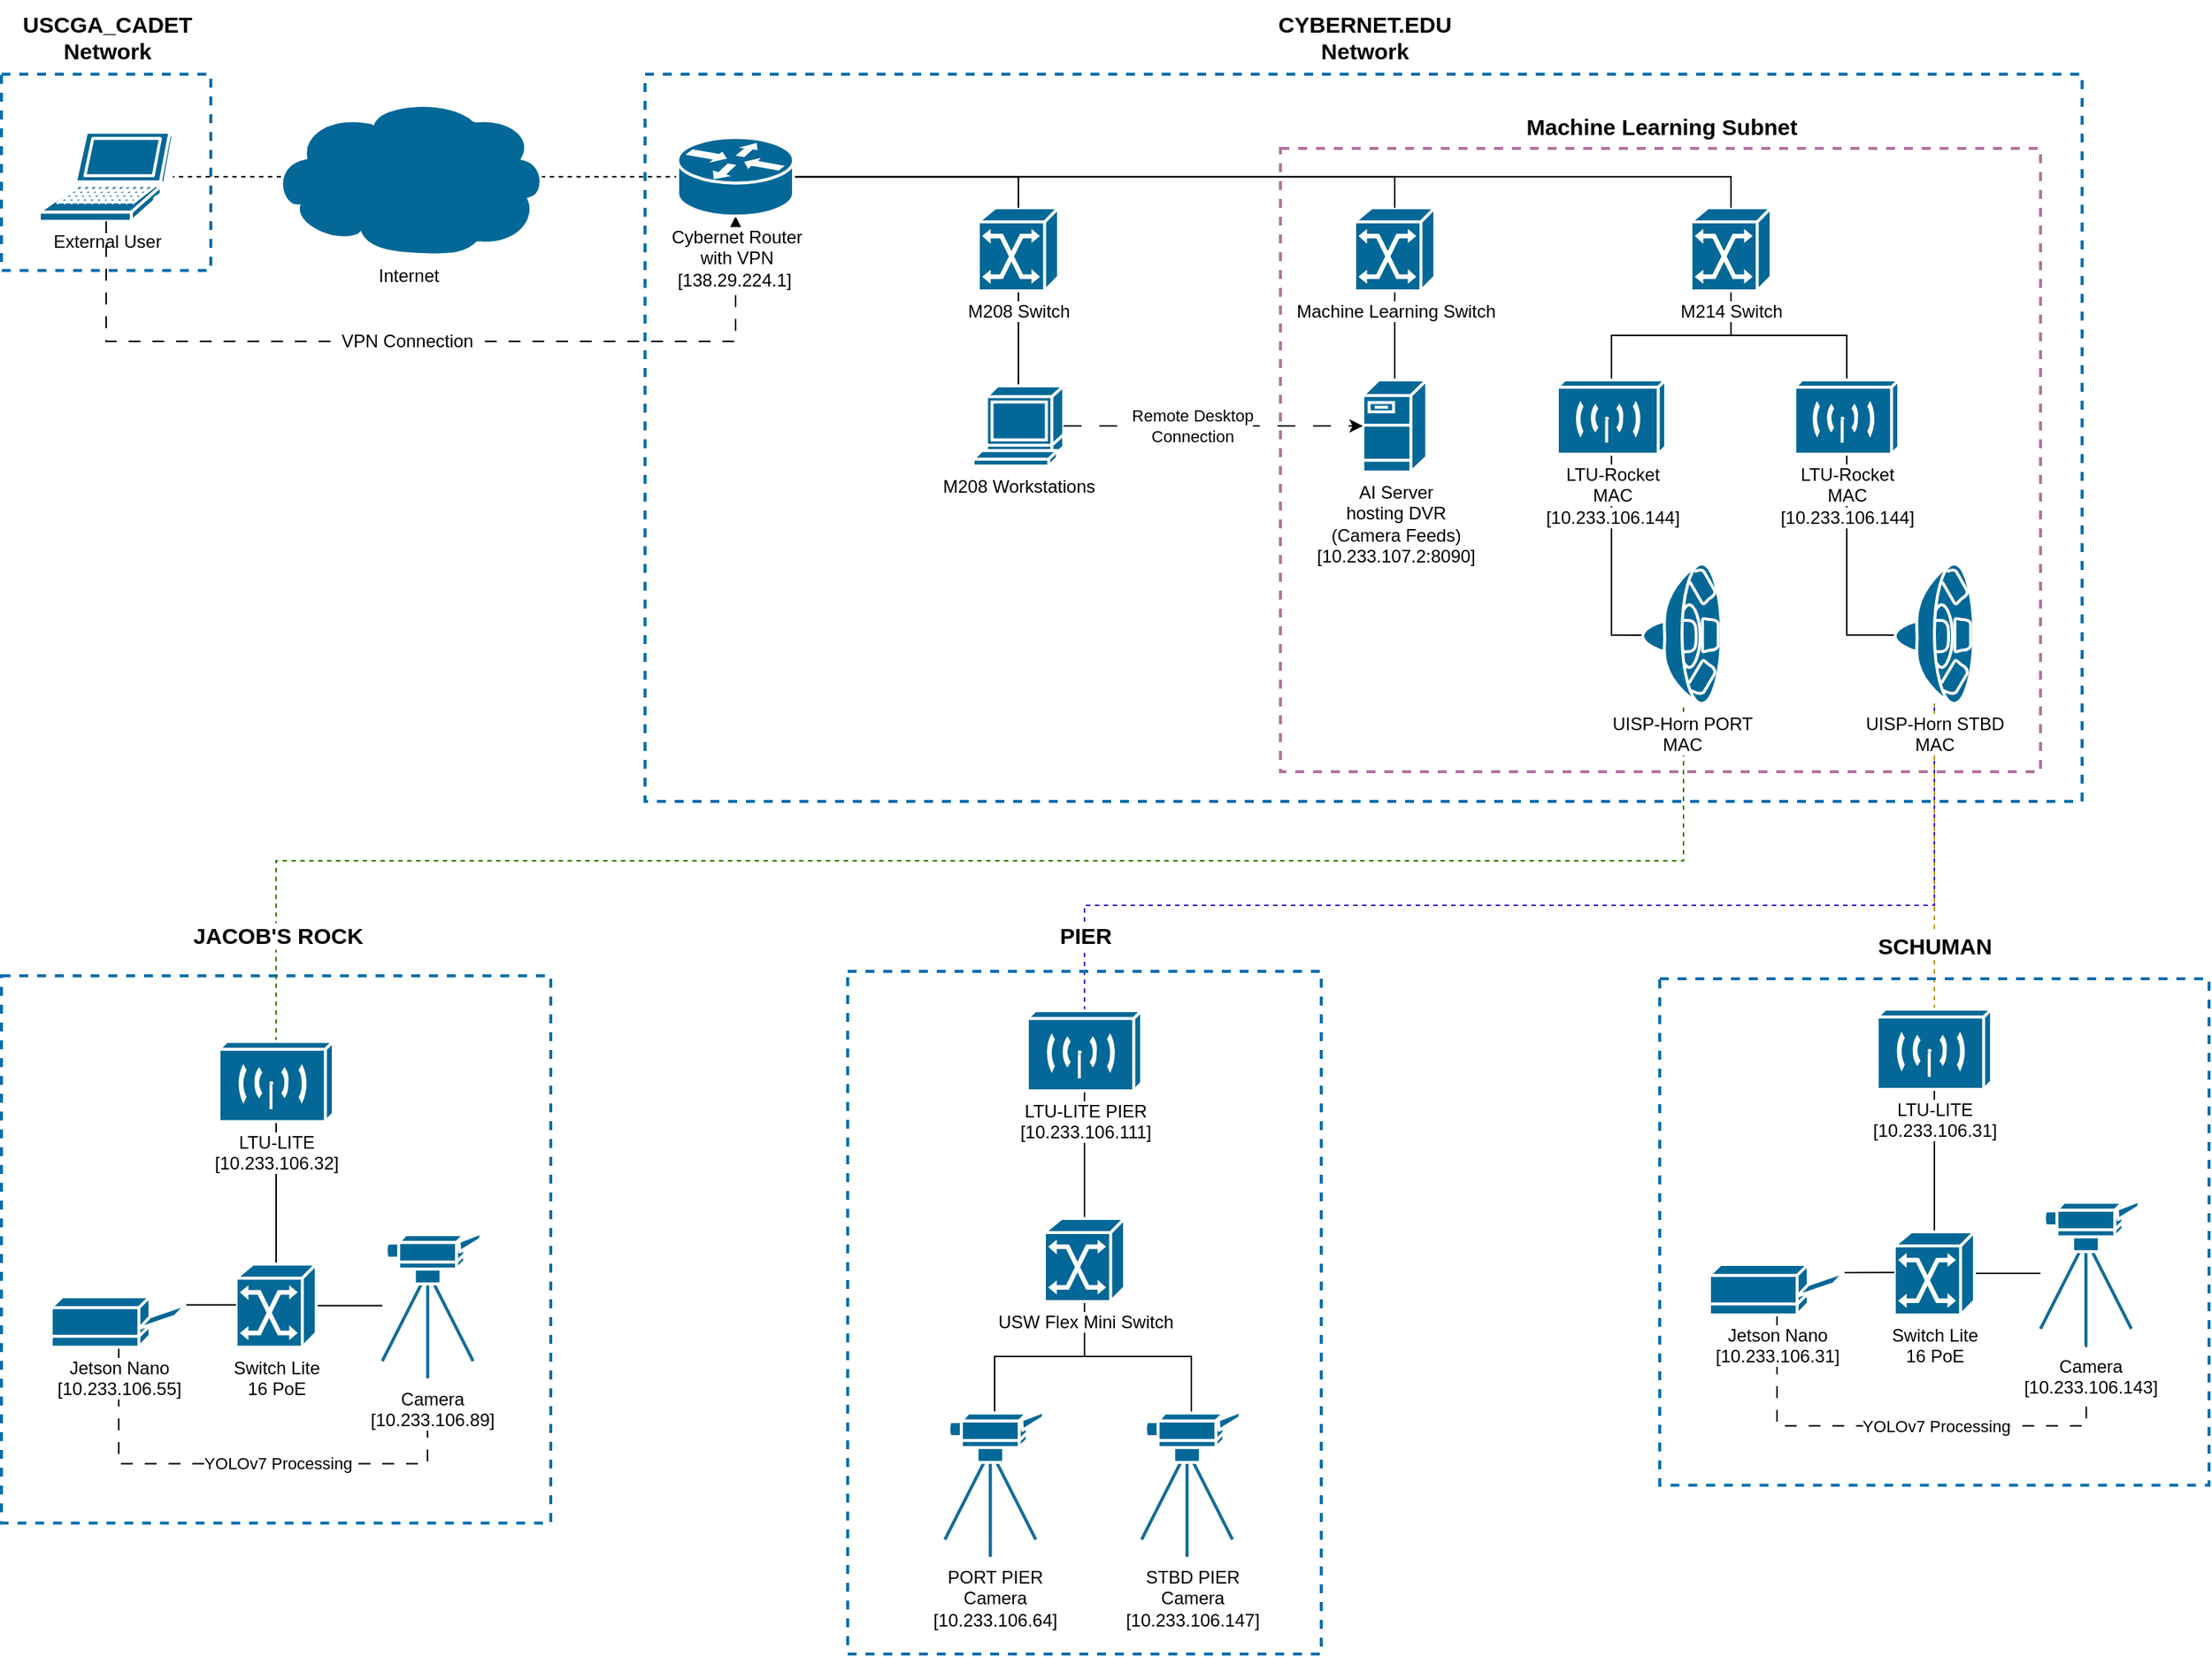 <mxfile version="23.1.5" type="device">
  <diagram name="Page-1" id="EIQqQ-D2TEZldo85gOta">
    <mxGraphModel dx="2074" dy="1197" grid="1" gridSize="10" guides="1" tooltips="1" connect="1" arrows="1" fold="1" page="1" pageScale="1" pageWidth="850" pageHeight="1100" math="0" shadow="0">
      <root>
        <mxCell id="0" />
        <mxCell id="1" parent="0" />
        <mxCell id="iZx3XUQsl2NtSvlgJrzU-134" style="edgeStyle=orthogonalEdgeStyle;rounded=0;orthogonalLoop=1;jettySize=auto;html=1;exitX=0.5;exitY=0;exitDx=0;exitDy=0;exitPerimeter=0;endArrow=none;endFill=0;fillColor=#6a00ff;strokeColor=#3700CC;dashed=1;" edge="1" parent="1" source="iZx3XUQsl2NtSvlgJrzU-45" target="iZx3XUQsl2NtSvlgJrzU-39">
          <mxGeometry relative="1" as="geometry">
            <Array as="points">
              <mxPoint x="830" y="650" />
              <mxPoint x="1402" y="650" />
            </Array>
          </mxGeometry>
        </mxCell>
        <mxCell id="iZx3XUQsl2NtSvlgJrzU-135" value="&lt;font style=&quot;font-size: 15px;&quot;&gt;PIER&lt;/font&gt;" style="edgeLabel;html=1;align=center;verticalAlign=middle;resizable=0;points=[];fontStyle=1" vertex="1" connectable="0" parent="iZx3XUQsl2NtSvlgJrzU-134">
          <mxGeometry x="-0.869" y="-3" relative="1" as="geometry">
            <mxPoint x="-3" as="offset" />
          </mxGeometry>
        </mxCell>
        <mxCell id="iZx3XUQsl2NtSvlgJrzU-131" value="&lt;br&gt;&lt;br&gt;&lt;br&gt;&lt;br&gt;&lt;br&gt;&lt;br&gt;&lt;br&gt;&lt;br&gt;&lt;br&gt;&lt;br&gt;Net" style="rounded=0;whiteSpace=wrap;html=1;fillStyle=auto;fillColor=none;fontColor=#ffffff;strokeColor=#B5739D;dashed=1;align=center;strokeWidth=2;" vertex="1" parent="1">
          <mxGeometry x="961.5" y="140" width="512" height="420" as="geometry" />
        </mxCell>
        <mxCell id="iZx3XUQsl2NtSvlgJrzU-90" style="edgeStyle=orthogonalEdgeStyle;rounded=0;orthogonalLoop=1;jettySize=auto;html=1;exitX=0.5;exitY=0;exitDx=0;exitDy=0;exitPerimeter=0;endArrow=none;endFill=0;dashed=1;strokeWidth=1;fillColor=#e3c800;strokeColor=#B09500;" edge="1" parent="1" source="iZx3XUQsl2NtSvlgJrzU-81" target="iZx3XUQsl2NtSvlgJrzU-39">
          <mxGeometry relative="1" as="geometry" />
        </mxCell>
        <mxCell id="iZx3XUQsl2NtSvlgJrzU-102" value="&lt;font style=&quot;font-size: 15px;&quot;&gt;SCHUMAN&lt;/font&gt;" style="edgeLabel;html=1;align=center;verticalAlign=middle;resizable=0;points=[];fontStyle=1" vertex="1" connectable="0" parent="iZx3XUQsl2NtSvlgJrzU-90">
          <mxGeometry x="-0.227" y="2" relative="1" as="geometry">
            <mxPoint x="2" y="36" as="offset" />
          </mxGeometry>
        </mxCell>
        <mxCell id="iZx3XUQsl2NtSvlgJrzU-125" value="&lt;br&gt;&lt;br&gt;&lt;br&gt;&lt;br&gt;&lt;br&gt;&lt;br&gt;&lt;br&gt;&lt;br&gt;&lt;br&gt;&lt;br&gt;Net" style="rounded=0;whiteSpace=wrap;html=1;fillStyle=auto;fillColor=none;fontColor=#ffffff;strokeColor=#006EAF;dashed=1;align=center;strokeWidth=2;" vertex="1" parent="1">
          <mxGeometry x="533.5" y="90" width="968" height="490" as="geometry" />
        </mxCell>
        <mxCell id="iZx3XUQsl2NtSvlgJrzU-112" style="edgeStyle=orthogonalEdgeStyle;rounded=0;orthogonalLoop=1;jettySize=auto;html=1;exitX=0.5;exitY=1;exitDx=0;exitDy=0;exitPerimeter=0;entryX=0.46;entryY=1;entryDx=0;entryDy=0;entryPerimeter=0;dashed=1;dashPattern=8 8;endArrow=none;endFill=0;" edge="1" parent="1" source="iZx3XUQsl2NtSvlgJrzU-85" target="iZx3XUQsl2NtSvlgJrzU-84">
          <mxGeometry relative="1" as="geometry">
            <Array as="points">
              <mxPoint x="1296.5" y="1000.75" />
              <mxPoint x="1504.5" y="1000.75" />
            </Array>
          </mxGeometry>
        </mxCell>
        <mxCell id="iZx3XUQsl2NtSvlgJrzU-113" value="YOLOv7 Processing" style="edgeLabel;html=1;align=center;verticalAlign=middle;resizable=0;points=[];" vertex="1" connectable="0" parent="iZx3XUQsl2NtSvlgJrzU-112">
          <mxGeometry x="0.039" relative="1" as="geometry">
            <mxPoint x="6" as="offset" />
          </mxGeometry>
        </mxCell>
        <mxCell id="iZx3XUQsl2NtSvlgJrzU-87" value="" style="rounded=0;whiteSpace=wrap;html=1;fillStyle=auto;fillColor=none;fontColor=#ffffff;strokeColor=#006EAF;dashed=1;align=center;strokeWidth=2;" vertex="1" parent="1">
          <mxGeometry x="100" y="697.5" width="370" height="368.75" as="geometry" />
        </mxCell>
        <mxCell id="iZx3XUQsl2NtSvlgJrzU-110" style="edgeStyle=orthogonalEdgeStyle;rounded=0;orthogonalLoop=1;jettySize=auto;html=1;exitX=0.5;exitY=1;exitDx=0;exitDy=0;exitPerimeter=0;entryX=0.455;entryY=1.179;entryDx=0;entryDy=0;entryPerimeter=0;endArrow=none;endFill=0;dashed=1;dashPattern=8 8;" edge="1" parent="1" source="iZx3XUQsl2NtSvlgJrzU-60" target="iZx3XUQsl2NtSvlgJrzU-59">
          <mxGeometry relative="1" as="geometry">
            <Array as="points">
              <mxPoint x="179" y="1026.25" />
              <mxPoint x="387" y="1026.25" />
            </Array>
          </mxGeometry>
        </mxCell>
        <mxCell id="iZx3XUQsl2NtSvlgJrzU-111" value="YOLOv7 Processing" style="edgeLabel;html=1;align=center;verticalAlign=middle;resizable=0;points=[];" vertex="1" connectable="0" parent="iZx3XUQsl2NtSvlgJrzU-110">
          <mxGeometry x="-0.037" y="-4" relative="1" as="geometry">
            <mxPoint x="28" y="-5" as="offset" />
          </mxGeometry>
        </mxCell>
        <mxCell id="iZx3XUQsl2NtSvlgJrzU-3" value="&lt;br&gt;&lt;br&gt;&lt;br&gt;&lt;br&gt;&lt;br&gt;&lt;br&gt;&lt;br&gt;&lt;br&gt;&lt;br&gt;&lt;br&gt;Net" style="rounded=0;whiteSpace=wrap;html=1;fillStyle=auto;fillColor=none;fontColor=#ffffff;strokeColor=#006EAF;dashed=1;align=center;strokeWidth=2;" vertex="1" parent="1">
          <mxGeometry x="100" y="90" width="141" height="132.24" as="geometry" />
        </mxCell>
        <mxCell id="iZx3XUQsl2NtSvlgJrzU-88" value="" style="rounded=0;whiteSpace=wrap;html=1;fillStyle=auto;fillColor=none;fontColor=#ffffff;strokeColor=#006EAF;dashed=1;align=center;strokeWidth=2;" vertex="1" parent="1">
          <mxGeometry x="670" y="694.5" width="319" height="460" as="geometry" />
        </mxCell>
        <mxCell id="iZx3XUQsl2NtSvlgJrzU-92" style="edgeStyle=orthogonalEdgeStyle;rounded=0;orthogonalLoop=1;jettySize=auto;html=1;exitX=0.5;exitY=0;exitDx=0;exitDy=0;exitPerimeter=0;endArrow=none;endFill=0;dashed=1;strokeWidth=1;fillColor=#60a917;strokeColor=#2D7600;" edge="1" parent="1" source="iZx3XUQsl2NtSvlgJrzU-57" target="iZx3XUQsl2NtSvlgJrzU-38">
          <mxGeometry relative="1" as="geometry">
            <Array as="points">
              <mxPoint x="285" y="620" />
              <mxPoint x="1233" y="620" />
            </Array>
          </mxGeometry>
        </mxCell>
        <mxCell id="iZx3XUQsl2NtSvlgJrzU-99" value="&lt;font style=&quot;font-size: 15px;&quot;&gt;JACOB&#39;S ROCK&lt;/font&gt;" style="edgeLabel;html=1;align=center;verticalAlign=middle;resizable=0;points=[];fontStyle=1" vertex="1" connectable="0" parent="iZx3XUQsl2NtSvlgJrzU-92">
          <mxGeometry x="-0.751" relative="1" as="geometry">
            <mxPoint x="-24" y="50" as="offset" />
          </mxGeometry>
        </mxCell>
        <mxCell id="iZx3XUQsl2NtSvlgJrzU-76" style="edgeStyle=orthogonalEdgeStyle;rounded=0;orthogonalLoop=1;jettySize=auto;html=1;exitX=0.5;exitY=1;exitDx=0;exitDy=0;exitPerimeter=0;endArrow=none;endFill=0;" edge="1" parent="1" source="iZx3XUQsl2NtSvlgJrzU-45" target="iZx3XUQsl2NtSvlgJrzU-48">
          <mxGeometry relative="1" as="geometry" />
        </mxCell>
        <mxCell id="iZx3XUQsl2NtSvlgJrzU-72" style="edgeStyle=orthogonalEdgeStyle;rounded=0;orthogonalLoop=1;jettySize=auto;html=1;exitX=0.5;exitY=1;exitDx=0;exitDy=0;exitPerimeter=0;endArrow=none;endFill=0;" edge="1" parent="1" source="iZx3XUQsl2NtSvlgJrzU-48" target="iZx3XUQsl2NtSvlgJrzU-46">
          <mxGeometry relative="1" as="geometry" />
        </mxCell>
        <mxCell id="iZx3XUQsl2NtSvlgJrzU-73" style="edgeStyle=orthogonalEdgeStyle;rounded=0;orthogonalLoop=1;jettySize=auto;html=1;exitX=0.5;exitY=1;exitDx=0;exitDy=0;exitPerimeter=0;entryX=0.5;entryY=0.01;entryDx=0;entryDy=0;entryPerimeter=0;endArrow=none;endFill=0;" edge="1" parent="1" source="iZx3XUQsl2NtSvlgJrzU-48" target="iZx3XUQsl2NtSvlgJrzU-47">
          <mxGeometry relative="1" as="geometry" />
        </mxCell>
        <mxCell id="iZx3XUQsl2NtSvlgJrzU-69" style="edgeStyle=orthogonalEdgeStyle;rounded=0;orthogonalLoop=1;jettySize=auto;html=1;exitX=0.5;exitY=1;exitDx=0;exitDy=0;exitPerimeter=0;entryX=0;entryY=0.51;entryDx=0;entryDy=0;entryPerimeter=0;endArrow=none;endFill=0;" edge="1" parent="1" source="iZx3XUQsl2NtSvlgJrzU-23" target="iZx3XUQsl2NtSvlgJrzU-38">
          <mxGeometry relative="1" as="geometry" />
        </mxCell>
        <mxCell id="iZx3XUQsl2NtSvlgJrzU-70" style="edgeStyle=orthogonalEdgeStyle;rounded=0;orthogonalLoop=1;jettySize=auto;html=1;exitX=0.5;exitY=1;exitDx=0;exitDy=0;exitPerimeter=0;entryX=0;entryY=0.51;entryDx=0;entryDy=0;entryPerimeter=0;endArrow=none;endFill=0;" edge="1" parent="1" source="iZx3XUQsl2NtSvlgJrzU-24" target="iZx3XUQsl2NtSvlgJrzU-39">
          <mxGeometry relative="1" as="geometry" />
        </mxCell>
        <mxCell id="iZx3XUQsl2NtSvlgJrzU-67" style="edgeStyle=orthogonalEdgeStyle;rounded=0;orthogonalLoop=1;jettySize=auto;html=1;exitX=0.5;exitY=1;exitDx=0;exitDy=0;exitPerimeter=0;entryX=0.5;entryY=0;entryDx=0;entryDy=0;entryPerimeter=0;endArrow=none;endFill=0;" edge="1" parent="1" source="iZx3XUQsl2NtSvlgJrzU-12" target="iZx3XUQsl2NtSvlgJrzU-20">
          <mxGeometry relative="1" as="geometry" />
        </mxCell>
        <mxCell id="iZx3XUQsl2NtSvlgJrzU-1" value="&lt;span style=&quot;background-color: rgb(255, 255, 255);&quot;&gt;External User&lt;/span&gt;" style="shape=mxgraph.cisco.computers_and_peripherals.laptop;sketch=0;html=1;pointerEvents=1;dashed=0;fillColor=#036897;strokeColor=#ffffff;strokeWidth=2;verticalLabelPosition=bottom;verticalAlign=top;align=center;outlineConnect=0;" vertex="1" parent="1">
          <mxGeometry x="125.5" y="129.12" width="90" height="60" as="geometry" />
        </mxCell>
        <mxCell id="iZx3XUQsl2NtSvlgJrzU-7" style="edgeStyle=none;rounded=0;orthogonalLoop=1;jettySize=auto;html=1;exitX=0.04;exitY=0.5;exitDx=0;exitDy=0;exitPerimeter=0;endArrow=none;endFill=0;dashed=1;" edge="1" parent="1" source="iZx3XUQsl2NtSvlgJrzU-5" target="iZx3XUQsl2NtSvlgJrzU-1">
          <mxGeometry relative="1" as="geometry" />
        </mxCell>
        <mxCell id="iZx3XUQsl2NtSvlgJrzU-10" style="edgeStyle=none;rounded=0;orthogonalLoop=1;jettySize=auto;html=1;exitX=0.98;exitY=0.5;exitDx=0;exitDy=0;exitPerimeter=0;endArrow=none;endFill=0;dashed=1;" edge="1" parent="1" source="iZx3XUQsl2NtSvlgJrzU-5" target="iZx3XUQsl2NtSvlgJrzU-9">
          <mxGeometry relative="1" as="geometry" />
        </mxCell>
        <mxCell id="iZx3XUQsl2NtSvlgJrzU-5" value="Internet" style="shape=mxgraph.cisco.storage.cloud;sketch=0;html=1;pointerEvents=1;dashed=0;fillColor=#036897;strokeColor=#ffffff;strokeWidth=2;verticalLabelPosition=bottom;verticalAlign=top;align=center;outlineConnect=0;" vertex="1" parent="1">
          <mxGeometry x="281" y="106.12" width="186" height="106" as="geometry" />
        </mxCell>
        <mxCell id="iZx3XUQsl2NtSvlgJrzU-68" style="edgeStyle=orthogonalEdgeStyle;rounded=0;orthogonalLoop=1;jettySize=auto;html=1;exitX=0.5;exitY=1;exitDx=0;exitDy=0;exitPerimeter=0;endArrow=none;endFill=0;" edge="1" parent="1" source="iZx3XUQsl2NtSvlgJrzU-11" target="iZx3XUQsl2NtSvlgJrzU-17">
          <mxGeometry relative="1" as="geometry" />
        </mxCell>
        <mxCell id="iZx3XUQsl2NtSvlgJrzU-11" value="&lt;span style=&quot;background-color: rgb(255, 255, 255);&quot;&gt;Machine Learning Switch&lt;/span&gt;" style="shape=mxgraph.cisco.switches.atm_switch;sketch=0;html=1;pointerEvents=1;dashed=0;fillColor=#036897;strokeColor=#ffffff;strokeWidth=2;verticalLabelPosition=bottom;verticalAlign=top;align=center;outlineConnect=0;" vertex="1" parent="1">
          <mxGeometry x="1011.5" y="180" width="54" height="56" as="geometry" />
        </mxCell>
        <mxCell id="iZx3XUQsl2NtSvlgJrzU-12" value="&lt;span style=&quot;background-color: rgb(255, 255, 255);&quot;&gt;M208 Switch&lt;/span&gt;" style="shape=mxgraph.cisco.switches.atm_switch;sketch=0;html=1;pointerEvents=1;dashed=0;fillColor=#036897;strokeColor=#ffffff;strokeWidth=2;verticalLabelPosition=bottom;verticalAlign=top;align=center;outlineConnect=0;" vertex="1" parent="1">
          <mxGeometry x="758" y="180" width="54" height="56" as="geometry" />
        </mxCell>
        <mxCell id="iZx3XUQsl2NtSvlgJrzU-74" style="edgeStyle=orthogonalEdgeStyle;rounded=0;orthogonalLoop=1;jettySize=auto;html=1;exitX=0.5;exitY=1;exitDx=0;exitDy=0;exitPerimeter=0;endArrow=none;endFill=0;" edge="1" parent="1" source="iZx3XUQsl2NtSvlgJrzU-13" target="iZx3XUQsl2NtSvlgJrzU-23">
          <mxGeometry relative="1" as="geometry" />
        </mxCell>
        <mxCell id="iZx3XUQsl2NtSvlgJrzU-75" style="edgeStyle=orthogonalEdgeStyle;rounded=0;orthogonalLoop=1;jettySize=auto;html=1;exitX=0.5;exitY=1;exitDx=0;exitDy=0;exitPerimeter=0;endArrow=none;endFill=0;" edge="1" parent="1" source="iZx3XUQsl2NtSvlgJrzU-13" target="iZx3XUQsl2NtSvlgJrzU-24">
          <mxGeometry relative="1" as="geometry" />
        </mxCell>
        <mxCell id="iZx3XUQsl2NtSvlgJrzU-13" value="&lt;span style=&quot;background-color: rgb(255, 255, 255);&quot;&gt;M214 Switch&lt;/span&gt;" style="shape=mxgraph.cisco.switches.atm_switch;sketch=0;html=1;pointerEvents=1;dashed=0;fillColor=#036897;strokeColor=#ffffff;strokeWidth=2;verticalLabelPosition=bottom;verticalAlign=top;align=center;outlineConnect=0;" vertex="1" parent="1">
          <mxGeometry x="1238" y="180" width="54" height="56" as="geometry" />
        </mxCell>
        <mxCell id="iZx3XUQsl2NtSvlgJrzU-14" style="edgeStyle=orthogonalEdgeStyle;rounded=0;orthogonalLoop=1;jettySize=auto;html=1;exitX=1;exitY=0.5;exitDx=0;exitDy=0;exitPerimeter=0;entryX=0.5;entryY=0;entryDx=0;entryDy=0;entryPerimeter=0;endArrow=none;endFill=0;" edge="1" parent="1" source="iZx3XUQsl2NtSvlgJrzU-9" target="iZx3XUQsl2NtSvlgJrzU-11">
          <mxGeometry relative="1" as="geometry" />
        </mxCell>
        <mxCell id="iZx3XUQsl2NtSvlgJrzU-15" style="edgeStyle=orthogonalEdgeStyle;rounded=0;orthogonalLoop=1;jettySize=auto;html=1;exitX=1;exitY=0.5;exitDx=0;exitDy=0;exitPerimeter=0;entryX=0.5;entryY=0;entryDx=0;entryDy=0;entryPerimeter=0;endArrow=none;endFill=0;" edge="1" parent="1" source="iZx3XUQsl2NtSvlgJrzU-9" target="iZx3XUQsl2NtSvlgJrzU-13">
          <mxGeometry relative="1" as="geometry" />
        </mxCell>
        <mxCell id="iZx3XUQsl2NtSvlgJrzU-16" style="edgeStyle=orthogonalEdgeStyle;rounded=0;orthogonalLoop=1;jettySize=auto;html=1;exitX=1;exitY=0.5;exitDx=0;exitDy=0;exitPerimeter=0;entryX=0.5;entryY=0;entryDx=0;entryDy=0;entryPerimeter=0;endArrow=none;endFill=0;" edge="1" parent="1" source="iZx3XUQsl2NtSvlgJrzU-9" target="iZx3XUQsl2NtSvlgJrzU-12">
          <mxGeometry relative="1" as="geometry" />
        </mxCell>
        <mxCell id="iZx3XUQsl2NtSvlgJrzU-17" value="&lt;span style=&quot;background-color: rgb(255, 255, 255);&quot;&gt;AI Server&lt;br&gt;hosting DVR&lt;br&gt;(Camera Feeds)&lt;br&gt;[10.233.107.2:8090]&lt;/span&gt;" style="shape=mxgraph.cisco.servers.fileserver;sketch=0;html=1;pointerEvents=1;dashed=0;fillColor=#036897;strokeColor=#ffffff;strokeWidth=2;verticalLabelPosition=bottom;verticalAlign=top;align=center;outlineConnect=0;" vertex="1" parent="1">
          <mxGeometry x="1017" y="296" width="43" height="62" as="geometry" />
        </mxCell>
        <mxCell id="iZx3XUQsl2NtSvlgJrzU-20" value="M208 Workstations" style="shape=mxgraph.cisco.computers_and_peripherals.terminal;sketch=0;html=1;pointerEvents=1;dashed=0;fillColor=#036897;strokeColor=#ffffff;strokeWidth=2;verticalLabelPosition=bottom;verticalAlign=top;align=center;outlineConnect=0;" vertex="1" parent="1">
          <mxGeometry x="754.5" y="300" width="61" height="54" as="geometry" />
        </mxCell>
        <mxCell id="iZx3XUQsl2NtSvlgJrzU-23" value="&lt;span style=&quot;background-color: rgb(255, 255, 255);&quot;&gt;LTU-Rocket&lt;br&gt;MAC&lt;br&gt;[10.233.106.144]&lt;/span&gt;" style="shape=mxgraph.cisco.wireless.wireless_transport;sketch=0;html=1;pointerEvents=1;dashed=0;fillColor=#036897;strokeColor=#ffffff;strokeWidth=2;verticalLabelPosition=bottom;verticalAlign=top;align=center;outlineConnect=0;" vertex="1" parent="1">
          <mxGeometry x="1148" y="296" width="73" height="50" as="geometry" />
        </mxCell>
        <mxCell id="iZx3XUQsl2NtSvlgJrzU-24" value="&lt;span style=&quot;background-color: rgb(255, 255, 255);&quot;&gt;LTU-Rocket &lt;br&gt;MAC&lt;br style=&quot;border-color: var(--border-color);&quot;&gt;[10.233.106.144]&lt;/span&gt;" style="shape=mxgraph.cisco.wireless.wireless_transport;sketch=0;html=1;pointerEvents=1;dashed=0;fillColor=#036897;strokeColor=#ffffff;strokeWidth=2;verticalLabelPosition=bottom;verticalAlign=top;align=center;outlineConnect=0;" vertex="1" parent="1">
          <mxGeometry x="1308" y="296" width="70" height="50" as="geometry" />
        </mxCell>
        <mxCell id="iZx3XUQsl2NtSvlgJrzU-38" value="&lt;span style=&quot;background-color: rgb(255, 255, 255);&quot;&gt;UISP-Horn PORT&lt;br&gt;MAC&lt;/span&gt;" style="shape=mxgraph.cisco.computers_and_peripherals.speaker;sketch=0;html=1;pointerEvents=1;dashed=0;fillColor=#036897;strokeColor=#ffffff;strokeWidth=2;verticalLabelPosition=bottom;verticalAlign=top;align=center;outlineConnect=0;" vertex="1" parent="1">
          <mxGeometry x="1205.5" y="420" width="53" height="94" as="geometry" />
        </mxCell>
        <mxCell id="iZx3XUQsl2NtSvlgJrzU-39" value="&lt;span style=&quot;background-color: rgb(255, 255, 255);&quot;&gt;UISP-Horn STBD&lt;br&gt;MAC&lt;/span&gt;" style="shape=mxgraph.cisco.computers_and_peripherals.speaker;sketch=0;html=1;pointerEvents=1;dashed=0;fillColor=#036897;strokeColor=#ffffff;strokeWidth=2;verticalLabelPosition=bottom;verticalAlign=top;align=center;outlineConnect=0;" vertex="1" parent="1">
          <mxGeometry x="1375.5" y="420" width="53" height="94" as="geometry" />
        </mxCell>
        <mxCell id="iZx3XUQsl2NtSvlgJrzU-45" value="&lt;span style=&quot;background-color: rgb(255, 255, 255);&quot;&gt;LTU-LITE PIER&lt;br&gt;[10.233.106.111]&lt;/span&gt;" style="shape=mxgraph.cisco.wireless.wireless_transport;sketch=0;html=1;pointerEvents=1;dashed=0;fillColor=#036897;strokeColor=#ffffff;strokeWidth=2;verticalLabelPosition=bottom;verticalAlign=top;align=center;outlineConnect=0;" vertex="1" parent="1">
          <mxGeometry x="791" y="721" width="77" height="54" as="geometry" />
        </mxCell>
        <mxCell id="iZx3XUQsl2NtSvlgJrzU-47" value="STBD PIER&lt;br&gt;Camera&lt;br&gt;[10.233.106.147]" style="shape=mxgraph.cisco.computers_and_peripherals.video_camera;sketch=0;html=1;pointerEvents=1;dashed=0;fillColor=#036897;strokeColor=#ffffff;strokeWidth=2;verticalLabelPosition=bottom;verticalAlign=top;align=center;outlineConnect=0;" vertex="1" parent="1">
          <mxGeometry x="868" y="991" width="67" height="98" as="geometry" />
        </mxCell>
        <mxCell id="iZx3XUQsl2NtSvlgJrzU-46" value="PORT PIER&lt;br&gt;Camera&lt;br&gt;[10.233.106.64]" style="shape=mxgraph.cisco.computers_and_peripherals.video_camera;sketch=0;html=1;pointerEvents=1;dashed=0;fillColor=#036897;strokeColor=#ffffff;strokeWidth=2;verticalLabelPosition=bottom;verticalAlign=top;align=center;outlineConnect=0;" vertex="1" parent="1">
          <mxGeometry x="735.5" y="991" width="67" height="98" as="geometry" />
        </mxCell>
        <mxCell id="iZx3XUQsl2NtSvlgJrzU-48" value="&lt;span style=&quot;background-color: rgb(255, 255, 255);&quot;&gt;USW Flex Mini Switch&lt;/span&gt;" style="shape=mxgraph.cisco.switches.atm_switch;sketch=0;html=1;pointerEvents=1;dashed=0;fillColor=#036897;strokeColor=#ffffff;strokeWidth=2;verticalLabelPosition=bottom;verticalAlign=top;align=center;outlineConnect=0;" vertex="1" parent="1">
          <mxGeometry x="802.5" y="861" width="54" height="56" as="geometry" />
        </mxCell>
        <mxCell id="iZx3XUQsl2NtSvlgJrzU-71" style="edgeStyle=orthogonalEdgeStyle;rounded=0;orthogonalLoop=1;jettySize=auto;html=1;exitX=0.5;exitY=1;exitDx=0;exitDy=0;exitPerimeter=0;endArrow=none;endFill=0;" edge="1" parent="1" source="iZx3XUQsl2NtSvlgJrzU-57" target="iZx3XUQsl2NtSvlgJrzU-58">
          <mxGeometry relative="1" as="geometry" />
        </mxCell>
        <mxCell id="iZx3XUQsl2NtSvlgJrzU-57" value="&lt;span style=&quot;background-color: rgb(255, 255, 255);&quot;&gt;LTU-LITE&lt;br&gt;[10.233.106.32]&lt;/span&gt;" style="shape=mxgraph.cisco.wireless.wireless_transport;sketch=0;html=1;pointerEvents=1;dashed=0;fillColor=#036897;strokeColor=#ffffff;strokeWidth=2;verticalLabelPosition=bottom;verticalAlign=top;align=center;outlineConnect=0;" vertex="1" parent="1">
          <mxGeometry x="246.5" y="741.75" width="77" height="54" as="geometry" />
        </mxCell>
        <mxCell id="iZx3XUQsl2NtSvlgJrzU-64" style="edgeStyle=orthogonalEdgeStyle;rounded=0;orthogonalLoop=1;jettySize=auto;html=1;exitX=1;exitY=0.5;exitDx=0;exitDy=0;exitPerimeter=0;endArrow=none;endFill=0;" edge="1" parent="1" source="iZx3XUQsl2NtSvlgJrzU-58" target="iZx3XUQsl2NtSvlgJrzU-59">
          <mxGeometry relative="1" as="geometry" />
        </mxCell>
        <mxCell id="iZx3XUQsl2NtSvlgJrzU-58" value="Switch Lite&lt;br&gt;16 PoE" style="shape=mxgraph.cisco.switches.atm_switch;sketch=0;html=1;pointerEvents=1;dashed=0;fillColor=#036897;strokeColor=#ffffff;strokeWidth=2;verticalLabelPosition=bottom;verticalAlign=top;align=center;outlineConnect=0;" vertex="1" parent="1">
          <mxGeometry x="258" y="891.75" width="54" height="56" as="geometry" />
        </mxCell>
        <mxCell id="iZx3XUQsl2NtSvlgJrzU-59" value="&lt;span style=&quot;background-color: rgb(255, 255, 255);&quot;&gt;Camera&lt;br&gt;[10.233.106.89]&lt;/span&gt;" style="shape=mxgraph.cisco.computers_and_peripherals.video_camera;sketch=0;html=1;pointerEvents=1;dashed=0;fillColor=#036897;strokeColor=#ffffff;strokeWidth=2;verticalLabelPosition=bottom;verticalAlign=top;align=center;outlineConnect=0;" vertex="1" parent="1">
          <mxGeometry x="356.5" y="870.75" width="67" height="98" as="geometry" />
        </mxCell>
        <mxCell id="iZx3XUQsl2NtSvlgJrzU-60" value="&lt;span style=&quot;background-color: rgb(255, 255, 255);&quot;&gt;Jetson Nano&lt;br&gt;[10.233.106.55]&lt;/span&gt;" style="shape=mxgraph.cisco.computers_and_peripherals.printer;sketch=0;html=1;pointerEvents=1;dashed=0;fillColor=#036897;strokeColor=#ffffff;strokeWidth=2;verticalLabelPosition=bottom;verticalAlign=top;align=center;outlineConnect=0;" vertex="1" parent="1">
          <mxGeometry x="133.5" y="913.75" width="91" height="34" as="geometry" />
        </mxCell>
        <mxCell id="iZx3XUQsl2NtSvlgJrzU-61" style="edgeStyle=orthogonalEdgeStyle;rounded=0;orthogonalLoop=1;jettySize=auto;html=1;exitX=1;exitY=0.16;exitDx=0;exitDy=0;exitPerimeter=0;entryX=0;entryY=0.5;entryDx=0;entryDy=0;entryPerimeter=0;endArrow=none;endFill=0;" edge="1" parent="1" source="iZx3XUQsl2NtSvlgJrzU-60" target="iZx3XUQsl2NtSvlgJrzU-58">
          <mxGeometry relative="1" as="geometry" />
        </mxCell>
        <mxCell id="iZx3XUQsl2NtSvlgJrzU-77" style="edgeStyle=orthogonalEdgeStyle;rounded=0;orthogonalLoop=1;jettySize=auto;html=1;exitX=1;exitY=0.5;exitDx=0;exitDy=0;exitPerimeter=0;entryX=0;entryY=0.5;entryDx=0;entryDy=0;entryPerimeter=0;dashed=1;dashPattern=12 12;" edge="1" parent="1" source="iZx3XUQsl2NtSvlgJrzU-20" target="iZx3XUQsl2NtSvlgJrzU-17">
          <mxGeometry relative="1" as="geometry" />
        </mxCell>
        <mxCell id="iZx3XUQsl2NtSvlgJrzU-78" value="Remote Desktop&lt;br&gt;Connection" style="edgeLabel;html=1;align=center;verticalAlign=middle;resizable=0;points=[];" vertex="1" connectable="0" parent="iZx3XUQsl2NtSvlgJrzU-77">
          <mxGeometry x="-0.036" y="4" relative="1" as="geometry">
            <mxPoint x="-11" y="4" as="offset" />
          </mxGeometry>
        </mxCell>
        <mxCell id="iZx3XUQsl2NtSvlgJrzU-79" value="" style="rounded=0;whiteSpace=wrap;html=1;fillStyle=auto;fillColor=none;fontColor=#ffffff;strokeColor=#006EAF;dashed=1;align=center;strokeWidth=2;" vertex="1" parent="1">
          <mxGeometry x="1217" y="699.5" width="370" height="341.25" as="geometry" />
        </mxCell>
        <mxCell id="iZx3XUQsl2NtSvlgJrzU-80" style="edgeStyle=orthogonalEdgeStyle;rounded=0;orthogonalLoop=1;jettySize=auto;html=1;exitX=0.5;exitY=1;exitDx=0;exitDy=0;exitPerimeter=0;endArrow=none;endFill=0;" edge="1" parent="1" source="iZx3XUQsl2NtSvlgJrzU-81" target="iZx3XUQsl2NtSvlgJrzU-83">
          <mxGeometry relative="1" as="geometry" />
        </mxCell>
        <mxCell id="iZx3XUQsl2NtSvlgJrzU-81" value="&lt;span style=&quot;background-color: rgb(255, 255, 255);&quot;&gt;LTU-LITE&lt;br&gt;[10.233.106.31]&lt;/span&gt;" style="shape=mxgraph.cisco.wireless.wireless_transport;sketch=0;html=1;pointerEvents=1;dashed=0;fillColor=#036897;strokeColor=#ffffff;strokeWidth=2;verticalLabelPosition=bottom;verticalAlign=top;align=center;outlineConnect=0;" vertex="1" parent="1">
          <mxGeometry x="1363.5" y="720" width="77" height="54" as="geometry" />
        </mxCell>
        <mxCell id="iZx3XUQsl2NtSvlgJrzU-82" style="edgeStyle=orthogonalEdgeStyle;rounded=0;orthogonalLoop=1;jettySize=auto;html=1;exitX=1;exitY=0.5;exitDx=0;exitDy=0;exitPerimeter=0;endArrow=none;endFill=0;" edge="1" parent="1" source="iZx3XUQsl2NtSvlgJrzU-83" target="iZx3XUQsl2NtSvlgJrzU-84">
          <mxGeometry relative="1" as="geometry" />
        </mxCell>
        <mxCell id="iZx3XUQsl2NtSvlgJrzU-83" value="Switch Lite&lt;br&gt;16 PoE" style="shape=mxgraph.cisco.switches.atm_switch;sketch=0;html=1;pointerEvents=1;dashed=0;fillColor=#036897;strokeColor=#ffffff;strokeWidth=2;verticalLabelPosition=bottom;verticalAlign=top;align=center;outlineConnect=0;" vertex="1" parent="1">
          <mxGeometry x="1375" y="870" width="54" height="56" as="geometry" />
        </mxCell>
        <mxCell id="iZx3XUQsl2NtSvlgJrzU-84" value="&lt;span style=&quot;background-color: rgb(255, 255, 255);&quot;&gt;Camera&lt;br&gt;[10.233.106.143]&lt;/span&gt;" style="shape=mxgraph.cisco.computers_and_peripherals.video_camera;sketch=0;html=1;pointerEvents=1;dashed=0;fillColor=#036897;strokeColor=#ffffff;strokeWidth=2;verticalLabelPosition=bottom;verticalAlign=top;align=center;outlineConnect=0;" vertex="1" parent="1">
          <mxGeometry x="1473.5" y="849" width="67" height="98" as="geometry" />
        </mxCell>
        <mxCell id="iZx3XUQsl2NtSvlgJrzU-85" value="&lt;span style=&quot;background-color: rgb(255, 255, 255);&quot;&gt;Jetson Nano&lt;br&gt;[10.233.106.31]&lt;/span&gt;" style="shape=mxgraph.cisco.computers_and_peripherals.printer;sketch=0;html=1;pointerEvents=1;dashed=0;fillColor=#036897;strokeColor=#ffffff;strokeWidth=2;verticalLabelPosition=bottom;verticalAlign=top;align=center;outlineConnect=0;" vertex="1" parent="1">
          <mxGeometry x="1250.5" y="892" width="91" height="34" as="geometry" />
        </mxCell>
        <mxCell id="iZx3XUQsl2NtSvlgJrzU-86" style="edgeStyle=orthogonalEdgeStyle;rounded=0;orthogonalLoop=1;jettySize=auto;html=1;exitX=1;exitY=0.16;exitDx=0;exitDy=0;exitPerimeter=0;entryX=0;entryY=0.5;entryDx=0;entryDy=0;entryPerimeter=0;endArrow=none;endFill=0;" edge="1" parent="1" source="iZx3XUQsl2NtSvlgJrzU-85" target="iZx3XUQsl2NtSvlgJrzU-83">
          <mxGeometry relative="1" as="geometry" />
        </mxCell>
        <mxCell id="iZx3XUQsl2NtSvlgJrzU-124" value="&lt;font style=&quot;font-size: 15px;&quot;&gt;USCGA_CADET&lt;br&gt;Network&lt;/font&gt;" style="text;html=1;align=center;verticalAlign=middle;resizable=0;points=[];autosize=1;strokeColor=none;fillColor=none;fontStyle=1" vertex="1" parent="1">
          <mxGeometry x="101" y="40" width="140" height="50" as="geometry" />
        </mxCell>
        <mxCell id="iZx3XUQsl2NtSvlgJrzU-108" style="edgeStyle=orthogonalEdgeStyle;rounded=0;orthogonalLoop=1;jettySize=auto;html=1;exitX=0.5;exitY=1;exitDx=0;exitDy=0;exitPerimeter=0;entryX=0.5;entryY=1;entryDx=0;entryDy=0;entryPerimeter=0;dashed=1;dashPattern=8 8;endArrow=classic;endFill=1;" edge="1" parent="1" source="iZx3XUQsl2NtSvlgJrzU-1" target="iZx3XUQsl2NtSvlgJrzU-9">
          <mxGeometry relative="1" as="geometry">
            <Array as="points">
              <mxPoint x="170.5" y="270" />
              <mxPoint x="594.5" y="270" />
            </Array>
          </mxGeometry>
        </mxCell>
        <mxCell id="iZx3XUQsl2NtSvlgJrzU-109" value="&lt;font style=&quot;font-size: 12px;&quot;&gt;VPN Connection&lt;/font&gt;" style="edgeLabel;html=1;align=center;verticalAlign=middle;resizable=0;points=[];" vertex="1" connectable="0" parent="iZx3XUQsl2NtSvlgJrzU-108">
          <mxGeometry x="0.109" y="-4" relative="1" as="geometry">
            <mxPoint x="-43" y="-4" as="offset" />
          </mxGeometry>
        </mxCell>
        <mxCell id="iZx3XUQsl2NtSvlgJrzU-126" value="&lt;font style=&quot;font-size: 15px;&quot;&gt;CYBERNET.EDU&lt;br&gt;Network&lt;br&gt;&lt;/font&gt;" style="text;html=1;align=center;verticalAlign=middle;resizable=0;points=[];autosize=1;strokeColor=none;fillColor=none;fontStyle=1" vertex="1" parent="1">
          <mxGeometry x="947.5" y="40" width="140" height="50" as="geometry" />
        </mxCell>
        <mxCell id="iZx3XUQsl2NtSvlgJrzU-9" value="&lt;span style=&quot;background-color: rgb(255, 255, 255);&quot;&gt;Cybernet Router&lt;br&gt;with VPN&lt;br&gt;[138.29.224.1]&amp;nbsp;&lt;/span&gt;" style="shape=mxgraph.cisco.routers.router;sketch=0;html=1;pointerEvents=1;dashed=0;fillColor=#036897;strokeColor=#ffffff;strokeWidth=2;verticalLabelPosition=bottom;verticalAlign=top;align=center;outlineConnect=0;" vertex="1" parent="1">
          <mxGeometry x="555.5" y="132.62" width="78" height="53" as="geometry" />
        </mxCell>
        <mxCell id="iZx3XUQsl2NtSvlgJrzU-132" value="&lt;font style=&quot;font-size: 15px;&quot;&gt;Machine Learning Subnet&lt;/font&gt;" style="text;html=1;align=center;verticalAlign=middle;resizable=0;points=[];autosize=1;strokeColor=none;fillColor=none;fontStyle=1" vertex="1" parent="1">
          <mxGeometry x="1112.5" y="110" width="210" height="30" as="geometry" />
        </mxCell>
      </root>
    </mxGraphModel>
  </diagram>
</mxfile>
